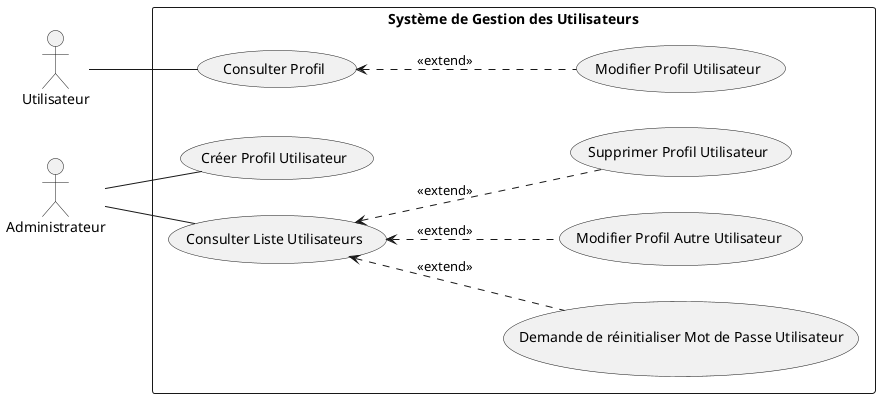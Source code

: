 @startuml SIIL_User_Management_Use_Case_Final

left to right direction
skinparam packageStyle rectangle
actor "Utilisateur" as U
actor "Administrateur" as A

package "Système de Gestion des Utilisateurs" {
    usecase "Consulter Profil" as ViewProfile
    usecase "Modifier Profil Utilisateur" as ModifyUserProfile

    usecase "Demande de réinitialiser Mot de Passe Utilisateur" as ResetUserPW
    usecase "Créer Profil Utilisateur" as CreateUser
    usecase "Modifier Profil Autre Utilisateur" as ModifyOtherUser
    usecase "Supprimer Profil Utilisateur" as DeleteUser
    usecase "Consulter Liste Utilisateurs" as ViewUsers

    U -- ViewProfile


    A -- CreateUser

    A -- ViewUsers

    ViewProfile <.. ModifyUserProfile : <<extend>>



    ViewUsers <.. ModifyOtherUser : <<extend>>
    ViewUsers <.. DeleteUser : <<extend>>
        ViewUsers <.. ResetUserPW : <<extend>>
}

@enduml
